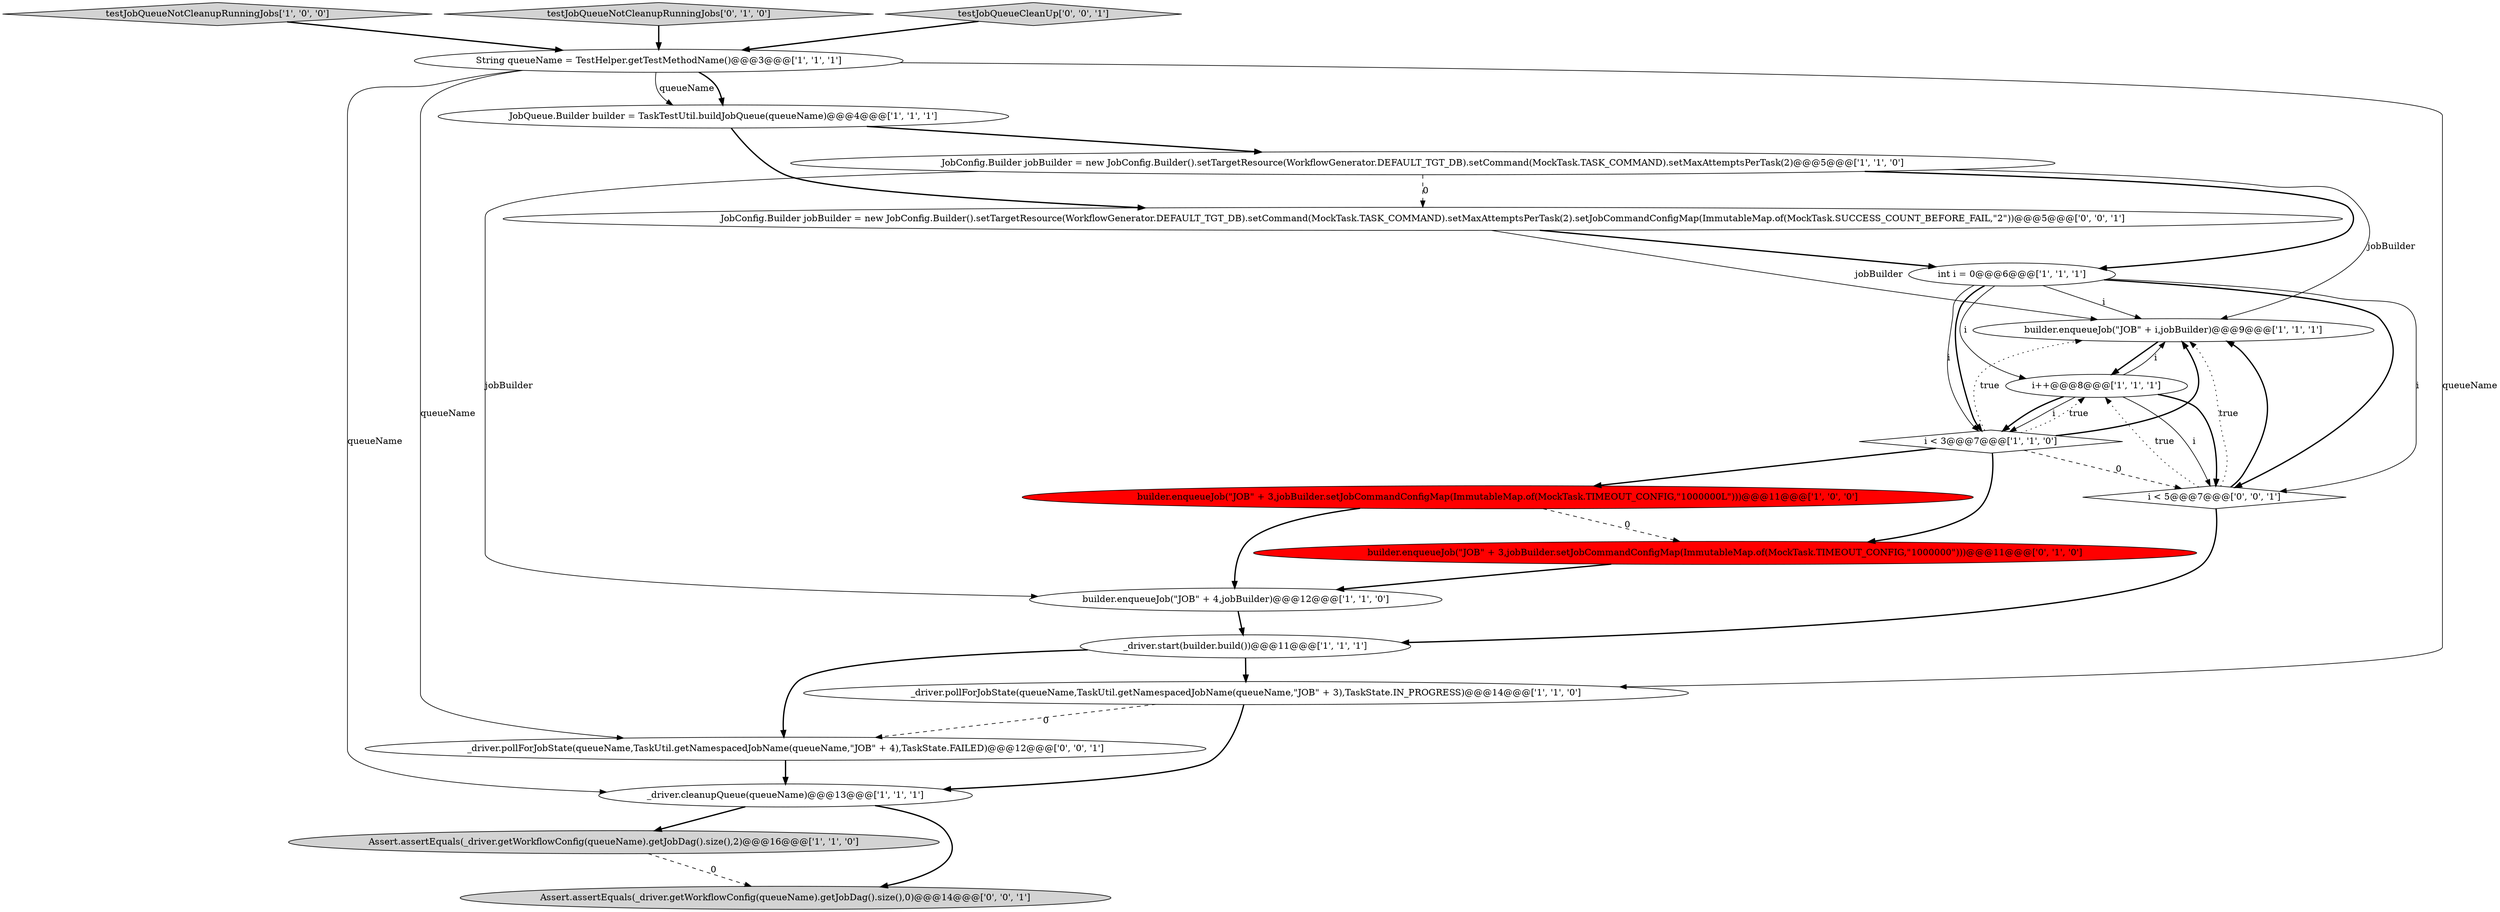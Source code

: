 digraph {
11 [style = filled, label = "String queueName = TestHelper.getTestMethodName()@@@3@@@['1', '1', '1']", fillcolor = white, shape = ellipse image = "AAA0AAABBB1BBB"];
9 [style = filled, label = "JobQueue.Builder builder = TaskTestUtil.buildJobQueue(queueName)@@@4@@@['1', '1', '1']", fillcolor = white, shape = ellipse image = "AAA0AAABBB1BBB"];
3 [style = filled, label = "testJobQueueNotCleanupRunningJobs['1', '0', '0']", fillcolor = lightgray, shape = diamond image = "AAA0AAABBB1BBB"];
16 [style = filled, label = "_driver.pollForJobState(queueName,TaskUtil.getNamespacedJobName(queueName,\"JOB\" + 4),TaskState.FAILED)@@@12@@@['0', '0', '1']", fillcolor = white, shape = ellipse image = "AAA0AAABBB3BBB"];
8 [style = filled, label = "_driver.start(builder.build())@@@11@@@['1', '1', '1']", fillcolor = white, shape = ellipse image = "AAA0AAABBB1BBB"];
15 [style = filled, label = "testJobQueueNotCleanupRunningJobs['0', '1', '0']", fillcolor = lightgray, shape = diamond image = "AAA0AAABBB2BBB"];
0 [style = filled, label = "Assert.assertEquals(_driver.getWorkflowConfig(queueName).getJobDag().size(),2)@@@16@@@['1', '1', '0']", fillcolor = lightgray, shape = ellipse image = "AAA0AAABBB1BBB"];
18 [style = filled, label = "testJobQueueCleanUp['0', '0', '1']", fillcolor = lightgray, shape = diamond image = "AAA0AAABBB3BBB"];
7 [style = filled, label = "builder.enqueueJob(\"JOB\" + 4,jobBuilder)@@@12@@@['1', '1', '0']", fillcolor = white, shape = ellipse image = "AAA0AAABBB1BBB"];
4 [style = filled, label = "JobConfig.Builder jobBuilder = new JobConfig.Builder().setTargetResource(WorkflowGenerator.DEFAULT_TGT_DB).setCommand(MockTask.TASK_COMMAND).setMaxAttemptsPerTask(2)@@@5@@@['1', '1', '0']", fillcolor = white, shape = ellipse image = "AAA0AAABBB1BBB"];
1 [style = filled, label = "_driver.cleanupQueue(queueName)@@@13@@@['1', '1', '1']", fillcolor = white, shape = ellipse image = "AAA0AAABBB1BBB"];
2 [style = filled, label = "builder.enqueueJob(\"JOB\" + 3,jobBuilder.setJobCommandConfigMap(ImmutableMap.of(MockTask.TIMEOUT_CONFIG,\"1000000L\")))@@@11@@@['1', '0', '0']", fillcolor = red, shape = ellipse image = "AAA1AAABBB1BBB"];
19 [style = filled, label = "i < 5@@@7@@@['0', '0', '1']", fillcolor = white, shape = diamond image = "AAA0AAABBB3BBB"];
6 [style = filled, label = "builder.enqueueJob(\"JOB\" + i,jobBuilder)@@@9@@@['1', '1', '1']", fillcolor = white, shape = ellipse image = "AAA0AAABBB1BBB"];
12 [style = filled, label = "_driver.pollForJobState(queueName,TaskUtil.getNamespacedJobName(queueName,\"JOB\" + 3),TaskState.IN_PROGRESS)@@@14@@@['1', '1', '0']", fillcolor = white, shape = ellipse image = "AAA0AAABBB1BBB"];
14 [style = filled, label = "builder.enqueueJob(\"JOB\" + 3,jobBuilder.setJobCommandConfigMap(ImmutableMap.of(MockTask.TIMEOUT_CONFIG,\"1000000\")))@@@11@@@['0', '1', '0']", fillcolor = red, shape = ellipse image = "AAA1AAABBB2BBB"];
17 [style = filled, label = "JobConfig.Builder jobBuilder = new JobConfig.Builder().setTargetResource(WorkflowGenerator.DEFAULT_TGT_DB).setCommand(MockTask.TASK_COMMAND).setMaxAttemptsPerTask(2).setJobCommandConfigMap(ImmutableMap.of(MockTask.SUCCESS_COUNT_BEFORE_FAIL,\"2\"))@@@5@@@['0', '0', '1']", fillcolor = white, shape = ellipse image = "AAA0AAABBB3BBB"];
20 [style = filled, label = "Assert.assertEquals(_driver.getWorkflowConfig(queueName).getJobDag().size(),0)@@@14@@@['0', '0', '1']", fillcolor = lightgray, shape = ellipse image = "AAA0AAABBB3BBB"];
5 [style = filled, label = "i++@@@8@@@['1', '1', '1']", fillcolor = white, shape = ellipse image = "AAA0AAABBB1BBB"];
13 [style = filled, label = "int i = 0@@@6@@@['1', '1', '1']", fillcolor = white, shape = ellipse image = "AAA0AAABBB1BBB"];
10 [style = filled, label = "i < 3@@@7@@@['1', '1', '0']", fillcolor = white, shape = diamond image = "AAA0AAABBB1BBB"];
13->10 [style = bold, label=""];
5->10 [style = bold, label=""];
8->16 [style = bold, label=""];
4->6 [style = solid, label="jobBuilder"];
10->6 [style = dotted, label="true"];
4->17 [style = dashed, label="0"];
10->14 [style = bold, label=""];
12->16 [style = dashed, label="0"];
11->16 [style = solid, label="queueName"];
10->19 [style = dashed, label="0"];
4->7 [style = solid, label="jobBuilder"];
9->4 [style = bold, label=""];
4->13 [style = bold, label=""];
18->11 [style = bold, label=""];
13->5 [style = solid, label="i"];
3->11 [style = bold, label=""];
11->9 [style = solid, label="queueName"];
1->20 [style = bold, label=""];
9->17 [style = bold, label=""];
11->1 [style = solid, label="queueName"];
1->0 [style = bold, label=""];
11->9 [style = bold, label=""];
7->8 [style = bold, label=""];
12->1 [style = bold, label=""];
19->6 [style = bold, label=""];
10->6 [style = bold, label=""];
10->5 [style = dotted, label="true"];
0->20 [style = dashed, label="0"];
19->8 [style = bold, label=""];
14->7 [style = bold, label=""];
5->19 [style = bold, label=""];
6->5 [style = bold, label=""];
13->10 [style = solid, label="i"];
13->19 [style = bold, label=""];
17->6 [style = solid, label="jobBuilder"];
13->19 [style = solid, label="i"];
15->11 [style = bold, label=""];
2->14 [style = dashed, label="0"];
16->1 [style = bold, label=""];
19->5 [style = dotted, label="true"];
5->19 [style = solid, label="i"];
10->2 [style = bold, label=""];
17->13 [style = bold, label=""];
19->6 [style = dotted, label="true"];
11->12 [style = solid, label="queueName"];
2->7 [style = bold, label=""];
5->10 [style = solid, label="i"];
5->6 [style = solid, label="i"];
8->12 [style = bold, label=""];
13->6 [style = solid, label="i"];
}
